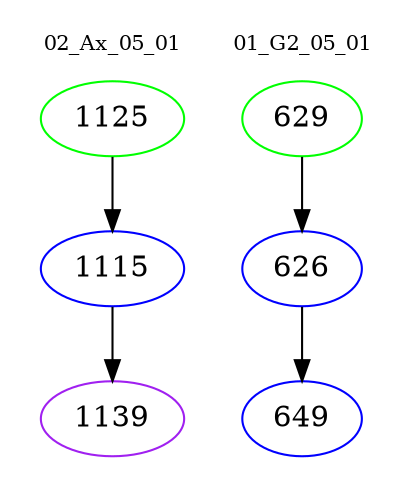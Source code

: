 digraph{
subgraph cluster_0 {
color = white
label = "02_Ax_05_01";
fontsize=10;
T0_1125 [label="1125", color="green"]
T0_1125 -> T0_1115 [color="black"]
T0_1115 [label="1115", color="blue"]
T0_1115 -> T0_1139 [color="black"]
T0_1139 [label="1139", color="purple"]
}
subgraph cluster_1 {
color = white
label = "01_G2_05_01";
fontsize=10;
T1_629 [label="629", color="green"]
T1_629 -> T1_626 [color="black"]
T1_626 [label="626", color="blue"]
T1_626 -> T1_649 [color="black"]
T1_649 [label="649", color="blue"]
}
}

